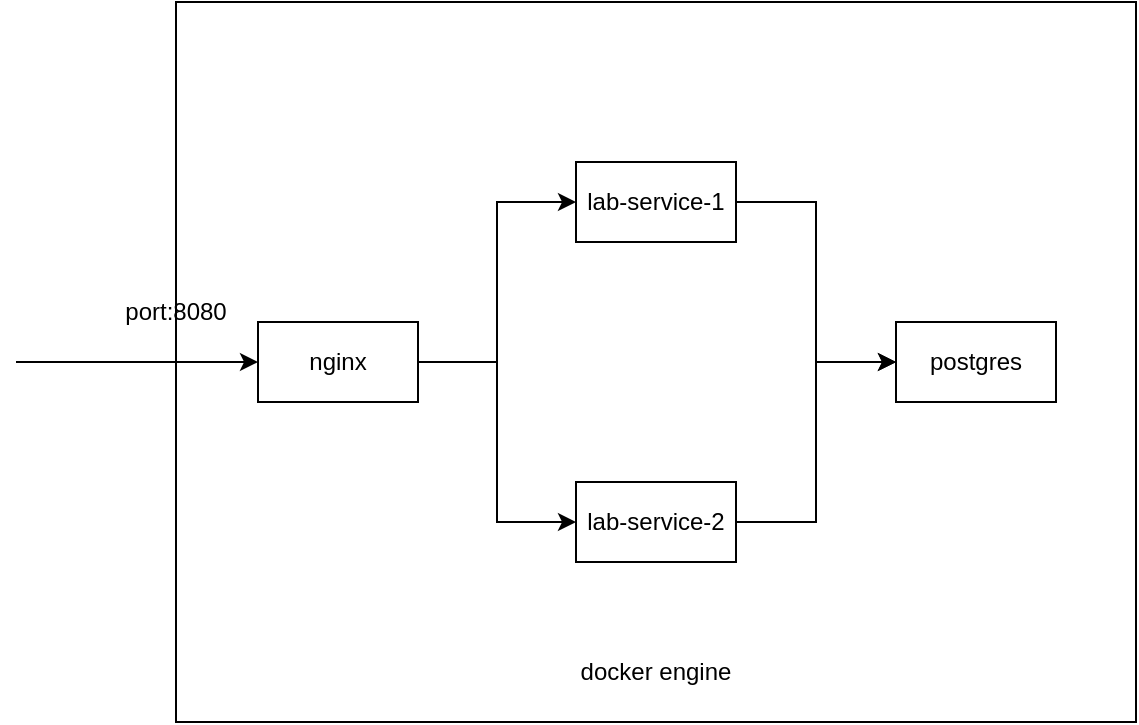 <mxfile version="25.0.1">
  <diagram name="Page-1" id="4NHl540B_YYMlPFxt3do">
    <mxGraphModel dx="989" dy="545" grid="1" gridSize="10" guides="1" tooltips="1" connect="1" arrows="1" fold="1" page="1" pageScale="1" pageWidth="850" pageHeight="1100" math="0" shadow="0">
      <root>
        <mxCell id="0" />
        <mxCell id="1" parent="0" />
        <mxCell id="tl-7FCypKeyMNdoWpPQX-10" value="" style="rounded=0;whiteSpace=wrap;html=1;" vertex="1" parent="1">
          <mxGeometry x="120" y="80" width="480" height="360" as="geometry" />
        </mxCell>
        <mxCell id="tl-7FCypKeyMNdoWpPQX-5" style="edgeStyle=orthogonalEdgeStyle;rounded=0;orthogonalLoop=1;jettySize=auto;html=1;entryX=0;entryY=0.5;entryDx=0;entryDy=0;" edge="1" parent="1" source="tl-7FCypKeyMNdoWpPQX-1" target="tl-7FCypKeyMNdoWpPQX-2">
          <mxGeometry relative="1" as="geometry" />
        </mxCell>
        <mxCell id="tl-7FCypKeyMNdoWpPQX-6" style="edgeStyle=orthogonalEdgeStyle;rounded=0;orthogonalLoop=1;jettySize=auto;html=1;entryX=0;entryY=0.5;entryDx=0;entryDy=0;" edge="1" parent="1" source="tl-7FCypKeyMNdoWpPQX-1" target="tl-7FCypKeyMNdoWpPQX-4">
          <mxGeometry relative="1" as="geometry" />
        </mxCell>
        <mxCell id="tl-7FCypKeyMNdoWpPQX-1" value="nginx" style="rounded=0;whiteSpace=wrap;html=1;" vertex="1" parent="1">
          <mxGeometry x="161" y="240" width="80" height="40" as="geometry" />
        </mxCell>
        <mxCell id="tl-7FCypKeyMNdoWpPQX-8" style="edgeStyle=orthogonalEdgeStyle;rounded=0;orthogonalLoop=1;jettySize=auto;html=1;entryX=0;entryY=0.5;entryDx=0;entryDy=0;" edge="1" parent="1" source="tl-7FCypKeyMNdoWpPQX-2" target="tl-7FCypKeyMNdoWpPQX-7">
          <mxGeometry relative="1" as="geometry" />
        </mxCell>
        <mxCell id="tl-7FCypKeyMNdoWpPQX-2" value="lab-service-1" style="rounded=0;whiteSpace=wrap;html=1;" vertex="1" parent="1">
          <mxGeometry x="320" y="160" width="80" height="40" as="geometry" />
        </mxCell>
        <mxCell id="tl-7FCypKeyMNdoWpPQX-9" style="edgeStyle=orthogonalEdgeStyle;rounded=0;orthogonalLoop=1;jettySize=auto;html=1;entryX=0;entryY=0.5;entryDx=0;entryDy=0;" edge="1" parent="1" source="tl-7FCypKeyMNdoWpPQX-4" target="tl-7FCypKeyMNdoWpPQX-7">
          <mxGeometry relative="1" as="geometry" />
        </mxCell>
        <mxCell id="tl-7FCypKeyMNdoWpPQX-4" value="lab-service-2" style="rounded=0;whiteSpace=wrap;html=1;" vertex="1" parent="1">
          <mxGeometry x="320" y="320" width="80" height="40" as="geometry" />
        </mxCell>
        <mxCell id="tl-7FCypKeyMNdoWpPQX-7" value="postgres" style="rounded=0;whiteSpace=wrap;html=1;" vertex="1" parent="1">
          <mxGeometry x="480" y="240" width="80" height="40" as="geometry" />
        </mxCell>
        <mxCell id="tl-7FCypKeyMNdoWpPQX-11" value="docker engine" style="text;html=1;align=center;verticalAlign=middle;whiteSpace=wrap;rounded=0;" vertex="1" parent="1">
          <mxGeometry x="320" y="400" width="80" height="30" as="geometry" />
        </mxCell>
        <mxCell id="tl-7FCypKeyMNdoWpPQX-12" value="" style="endArrow=classic;html=1;rounded=0;entryX=0;entryY=0.5;entryDx=0;entryDy=0;" edge="1" parent="1" target="tl-7FCypKeyMNdoWpPQX-1">
          <mxGeometry width="50" height="50" relative="1" as="geometry">
            <mxPoint x="40" y="260" as="sourcePoint" />
            <mxPoint x="90" y="240" as="targetPoint" />
          </mxGeometry>
        </mxCell>
        <mxCell id="tl-7FCypKeyMNdoWpPQX-14" value="port:8080" style="text;html=1;align=center;verticalAlign=middle;whiteSpace=wrap;rounded=0;" vertex="1" parent="1">
          <mxGeometry x="90" y="220" width="60" height="30" as="geometry" />
        </mxCell>
      </root>
    </mxGraphModel>
  </diagram>
</mxfile>
